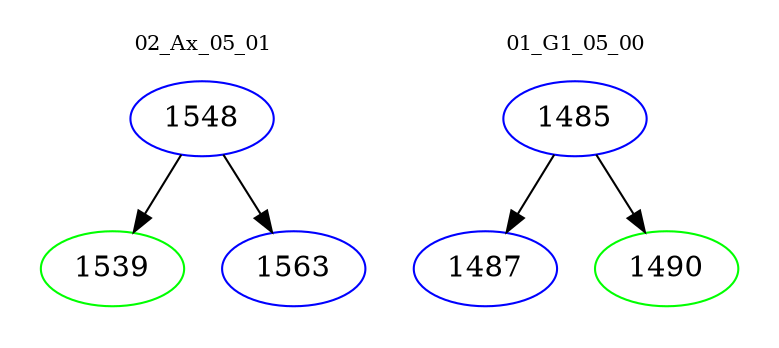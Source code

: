 digraph{
subgraph cluster_0 {
color = white
label = "02_Ax_05_01";
fontsize=10;
T0_1548 [label="1548", color="blue"]
T0_1548 -> T0_1539 [color="black"]
T0_1539 [label="1539", color="green"]
T0_1548 -> T0_1563 [color="black"]
T0_1563 [label="1563", color="blue"]
}
subgraph cluster_1 {
color = white
label = "01_G1_05_00";
fontsize=10;
T1_1485 [label="1485", color="blue"]
T1_1485 -> T1_1487 [color="black"]
T1_1487 [label="1487", color="blue"]
T1_1485 -> T1_1490 [color="black"]
T1_1490 [label="1490", color="green"]
}
}
